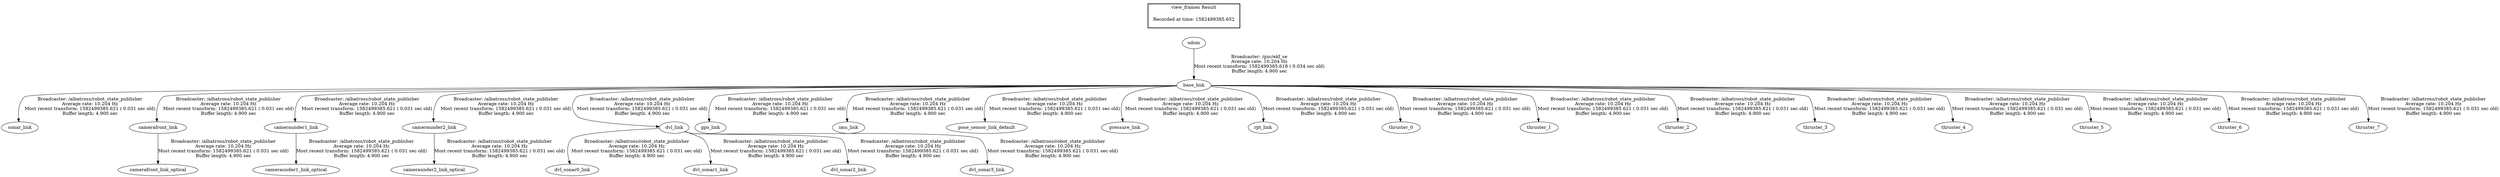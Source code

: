 digraph G {
"base_link" -> "sonar_link"[label="Broadcaster: /albatross/robot_state_publisher\nAverage rate: 10.204 Hz\nMost recent transform: 1582499385.621 ( 0.031 sec old)\nBuffer length: 4.900 sec\n"];
"odom" -> "base_link"[label="Broadcaster: /gnc/ekf_se\nAverage rate: 10.204 Hz\nMost recent transform: 1582499385.618 ( 0.034 sec old)\nBuffer length: 4.900 sec\n"];
"base_link" -> "camerafront_link"[label="Broadcaster: /albatross/robot_state_publisher\nAverage rate: 10.204 Hz\nMost recent transform: 1582499385.621 ( 0.031 sec old)\nBuffer length: 4.900 sec\n"];
"camerafront_link" -> "camerafront_link_optical"[label="Broadcaster: /albatross/robot_state_publisher\nAverage rate: 10.204 Hz\nMost recent transform: 1582499385.621 ( 0.031 sec old)\nBuffer length: 4.900 sec\n"];
"base_link" -> "cameraunder1_link"[label="Broadcaster: /albatross/robot_state_publisher\nAverage rate: 10.204 Hz\nMost recent transform: 1582499385.621 ( 0.031 sec old)\nBuffer length: 4.900 sec\n"];
"cameraunder1_link" -> "cameraunder1_link_optical"[label="Broadcaster: /albatross/robot_state_publisher\nAverage rate: 10.204 Hz\nMost recent transform: 1582499385.621 ( 0.031 sec old)\nBuffer length: 4.900 sec\n"];
"base_link" -> "cameraunder2_link"[label="Broadcaster: /albatross/robot_state_publisher\nAverage rate: 10.204 Hz\nMost recent transform: 1582499385.621 ( 0.031 sec old)\nBuffer length: 4.900 sec\n"];
"cameraunder2_link" -> "cameraunder2_link_optical"[label="Broadcaster: /albatross/robot_state_publisher\nAverage rate: 10.204 Hz\nMost recent transform: 1582499385.621 ( 0.031 sec old)\nBuffer length: 4.900 sec\n"];
"base_link" -> "dvl_link"[label="Broadcaster: /albatross/robot_state_publisher\nAverage rate: 10.204 Hz\nMost recent transform: 1582499385.621 ( 0.031 sec old)\nBuffer length: 4.900 sec\n"];
"dvl_link" -> "dvl_sonar0_link"[label="Broadcaster: /albatross/robot_state_publisher\nAverage rate: 10.204 Hz\nMost recent transform: 1582499385.621 ( 0.031 sec old)\nBuffer length: 4.900 sec\n"];
"dvl_link" -> "dvl_sonar1_link"[label="Broadcaster: /albatross/robot_state_publisher\nAverage rate: 10.204 Hz\nMost recent transform: 1582499385.621 ( 0.031 sec old)\nBuffer length: 4.900 sec\n"];
"dvl_link" -> "dvl_sonar2_link"[label="Broadcaster: /albatross/robot_state_publisher\nAverage rate: 10.204 Hz\nMost recent transform: 1582499385.621 ( 0.031 sec old)\nBuffer length: 4.900 sec\n"];
"dvl_link" -> "dvl_sonar3_link"[label="Broadcaster: /albatross/robot_state_publisher\nAverage rate: 10.204 Hz\nMost recent transform: 1582499385.621 ( 0.031 sec old)\nBuffer length: 4.900 sec\n"];
"base_link" -> "gps_link"[label="Broadcaster: /albatross/robot_state_publisher\nAverage rate: 10.204 Hz\nMost recent transform: 1582499385.621 ( 0.031 sec old)\nBuffer length: 4.900 sec\n"];
"base_link" -> "imu_link"[label="Broadcaster: /albatross/robot_state_publisher\nAverage rate: 10.204 Hz\nMost recent transform: 1582499385.621 ( 0.031 sec old)\nBuffer length: 4.900 sec\n"];
"base_link" -> "pose_sensor_link_default"[label="Broadcaster: /albatross/robot_state_publisher\nAverage rate: 10.204 Hz\nMost recent transform: 1582499385.621 ( 0.031 sec old)\nBuffer length: 4.900 sec\n"];
"base_link" -> "pressure_link"[label="Broadcaster: /albatross/robot_state_publisher\nAverage rate: 10.204 Hz\nMost recent transform: 1582499385.621 ( 0.031 sec old)\nBuffer length: 4.900 sec\n"];
"base_link" -> "rpt_link"[label="Broadcaster: /albatross/robot_state_publisher\nAverage rate: 10.204 Hz\nMost recent transform: 1582499385.621 ( 0.031 sec old)\nBuffer length: 4.900 sec\n"];
"base_link" -> "thruster_0"[label="Broadcaster: /albatross/robot_state_publisher\nAverage rate: 10.204 Hz\nMost recent transform: 1582499385.621 ( 0.031 sec old)\nBuffer length: 4.900 sec\n"];
"base_link" -> "thruster_1"[label="Broadcaster: /albatross/robot_state_publisher\nAverage rate: 10.204 Hz\nMost recent transform: 1582499385.621 ( 0.031 sec old)\nBuffer length: 4.900 sec\n"];
"base_link" -> "thruster_2"[label="Broadcaster: /albatross/robot_state_publisher\nAverage rate: 10.204 Hz\nMost recent transform: 1582499385.621 ( 0.031 sec old)\nBuffer length: 4.900 sec\n"];
"base_link" -> "thruster_3"[label="Broadcaster: /albatross/robot_state_publisher\nAverage rate: 10.204 Hz\nMost recent transform: 1582499385.621 ( 0.031 sec old)\nBuffer length: 4.900 sec\n"];
"base_link" -> "thruster_4"[label="Broadcaster: /albatross/robot_state_publisher\nAverage rate: 10.204 Hz\nMost recent transform: 1582499385.621 ( 0.031 sec old)\nBuffer length: 4.900 sec\n"];
"base_link" -> "thruster_5"[label="Broadcaster: /albatross/robot_state_publisher\nAverage rate: 10.204 Hz\nMost recent transform: 1582499385.621 ( 0.031 sec old)\nBuffer length: 4.900 sec\n"];
"base_link" -> "thruster_6"[label="Broadcaster: /albatross/robot_state_publisher\nAverage rate: 10.204 Hz\nMost recent transform: 1582499385.621 ( 0.031 sec old)\nBuffer length: 4.900 sec\n"];
"base_link" -> "thruster_7"[label="Broadcaster: /albatross/robot_state_publisher\nAverage rate: 10.204 Hz\nMost recent transform: 1582499385.621 ( 0.031 sec old)\nBuffer length: 4.900 sec\n"];
edge [style=invis];
 subgraph cluster_legend { style=bold; color=black; label ="view_frames Result";
"Recorded at time: 1582499385.652"[ shape=plaintext ] ;
 }->"odom";
}